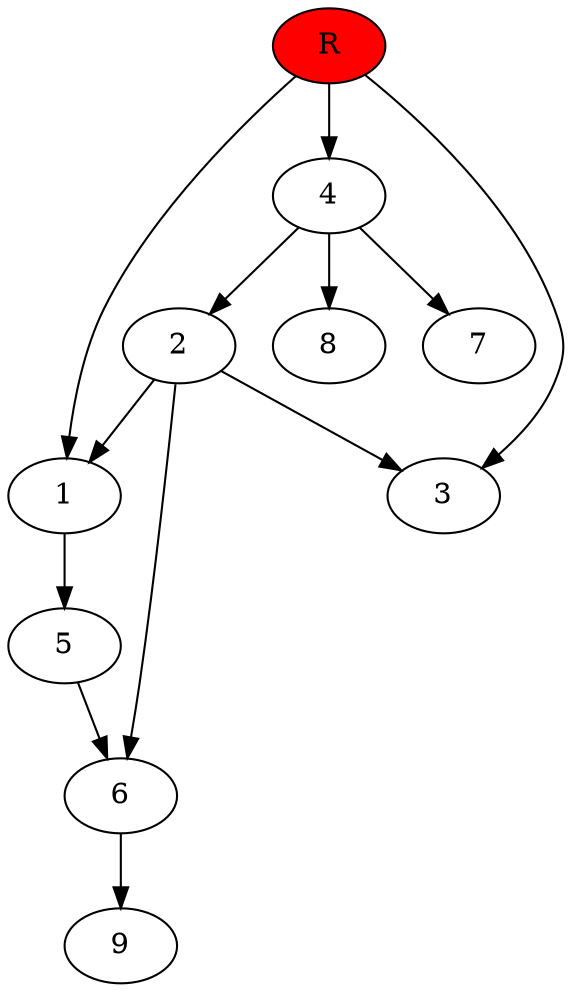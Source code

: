 digraph prb19929 {
	1
	2
	3
	4
	5
	6
	7
	8
	R [fillcolor="#ff0000" style=filled]
	1 -> 5
	2 -> 1
	2 -> 3
	2 -> 6
	4 -> 2
	4 -> 7
	4 -> 8
	5 -> 6
	6 -> 9
	R -> 1
	R -> 3
	R -> 4
}
